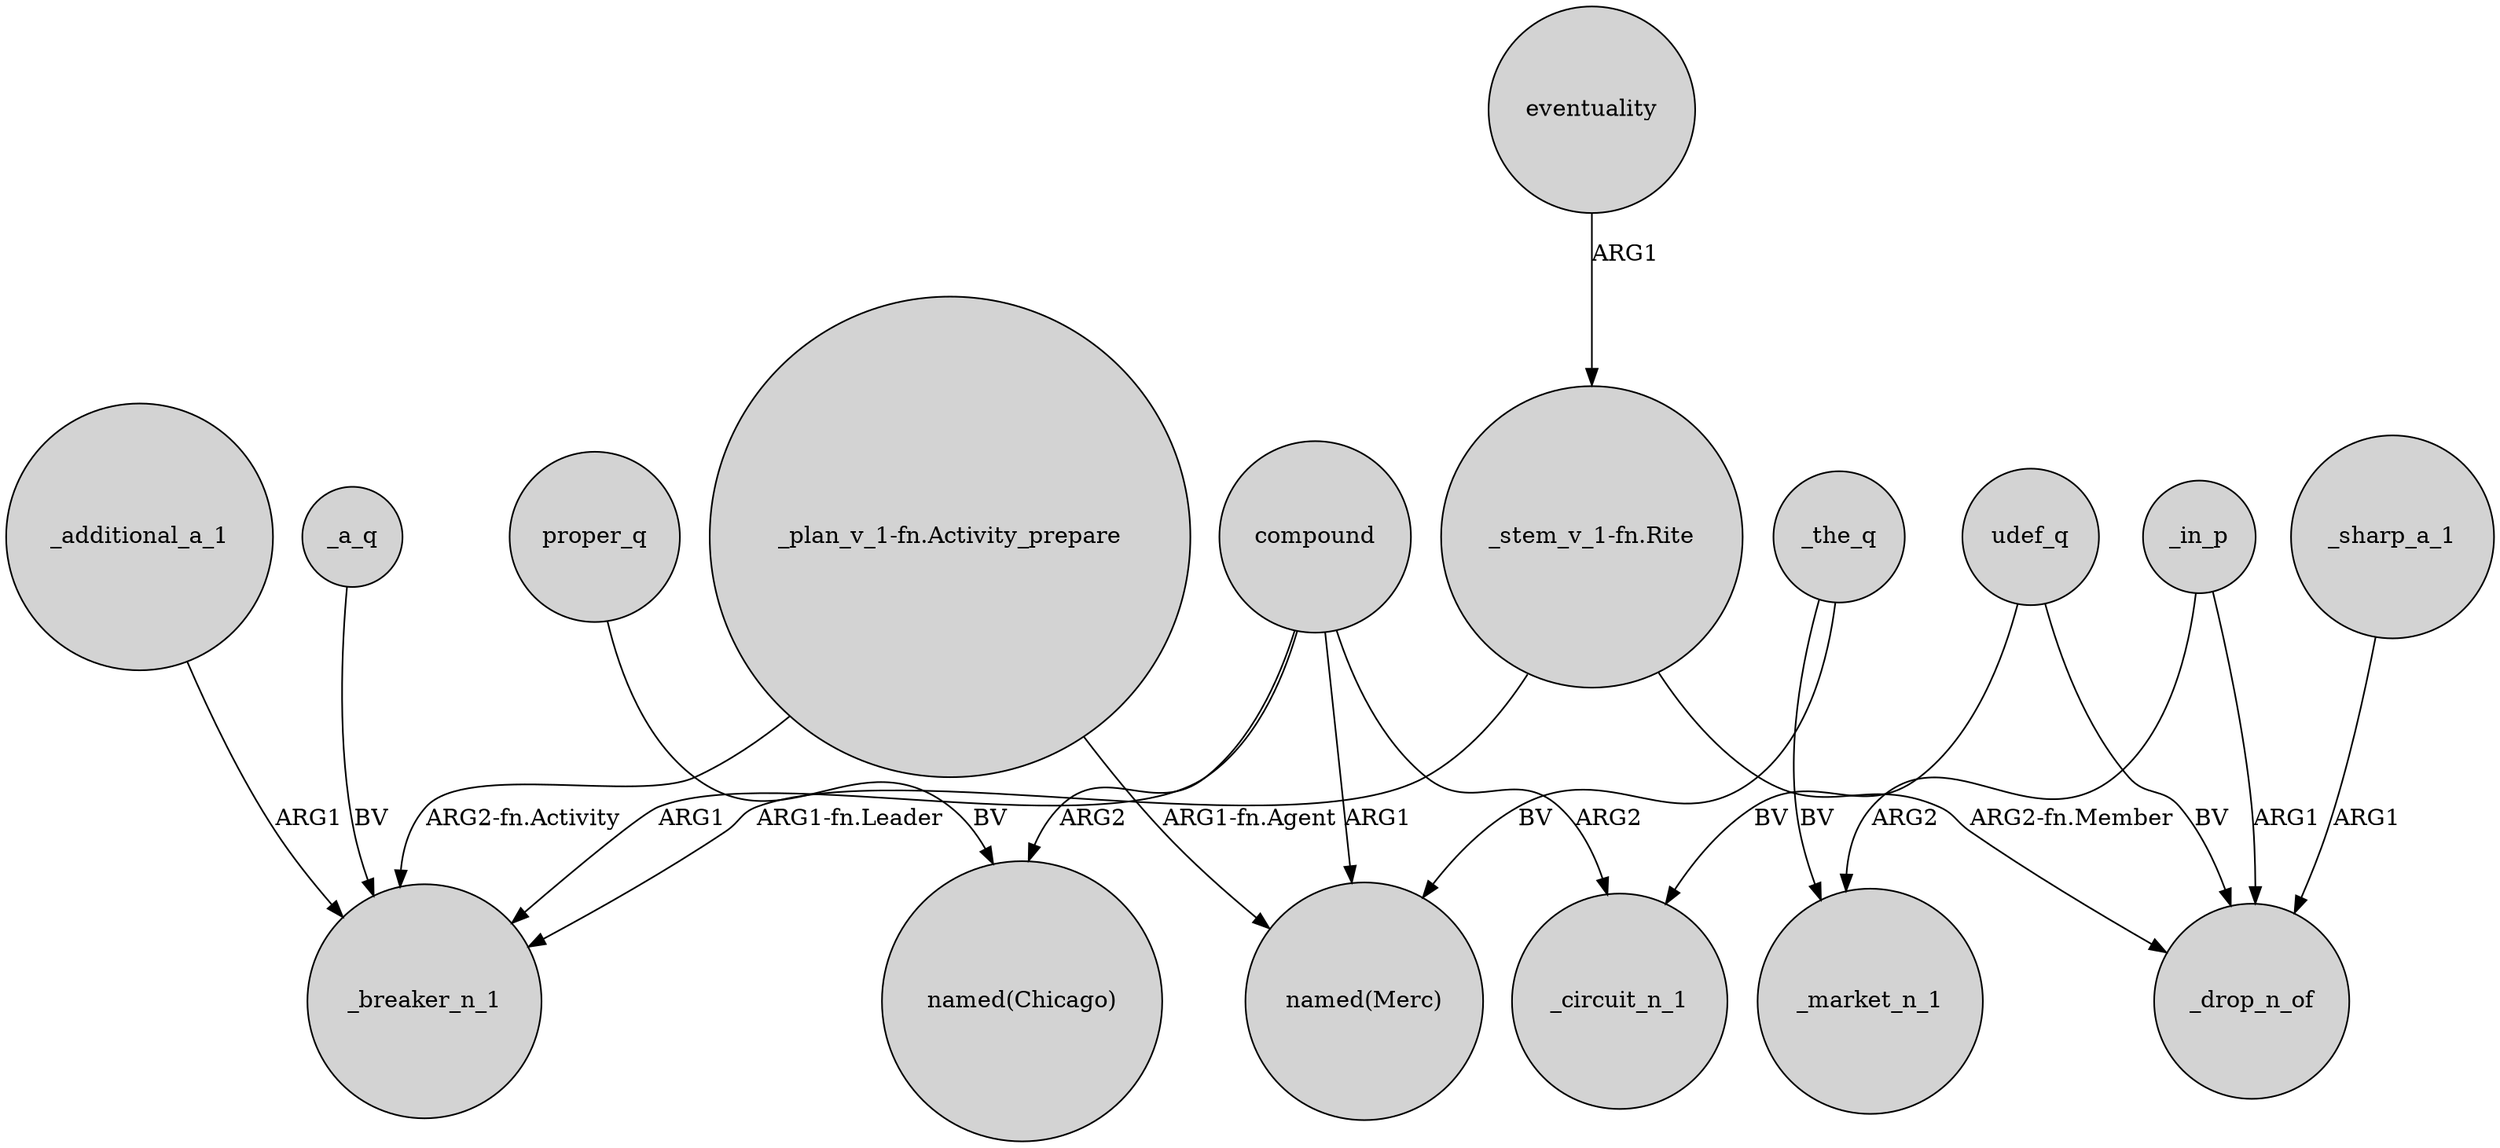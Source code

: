 digraph {
	node [shape=circle style=filled]
	"_stem_v_1-fn.Rite" -> _breaker_n_1 [label="ARG1-fn.Leader"]
	"_stem_v_1-fn.Rite" -> _drop_n_of [label="ARG2-fn.Member"]
	"_plan_v_1-fn.Activity_prepare" -> "named(Merc)" [label="ARG1-fn.Agent"]
	compound -> "named(Merc)" [label=ARG1]
	_sharp_a_1 -> _drop_n_of [label=ARG1]
	_the_q -> _market_n_1 [label=BV]
	eventuality -> "_stem_v_1-fn.Rite" [label=ARG1]
	udef_q -> _circuit_n_1 [label=BV]
	udef_q -> _drop_n_of [label=BV]
	"_plan_v_1-fn.Activity_prepare" -> _breaker_n_1 [label="ARG2-fn.Activity"]
	_in_p -> _market_n_1 [label=ARG2]
	_a_q -> _breaker_n_1 [label=BV]
	proper_q -> "named(Chicago)" [label=BV]
	compound -> _breaker_n_1 [label=ARG1]
	compound -> "named(Chicago)" [label=ARG2]
	_in_p -> _drop_n_of [label=ARG1]
	compound -> _circuit_n_1 [label=ARG2]
	_additional_a_1 -> _breaker_n_1 [label=ARG1]
	_the_q -> "named(Merc)" [label=BV]
}
